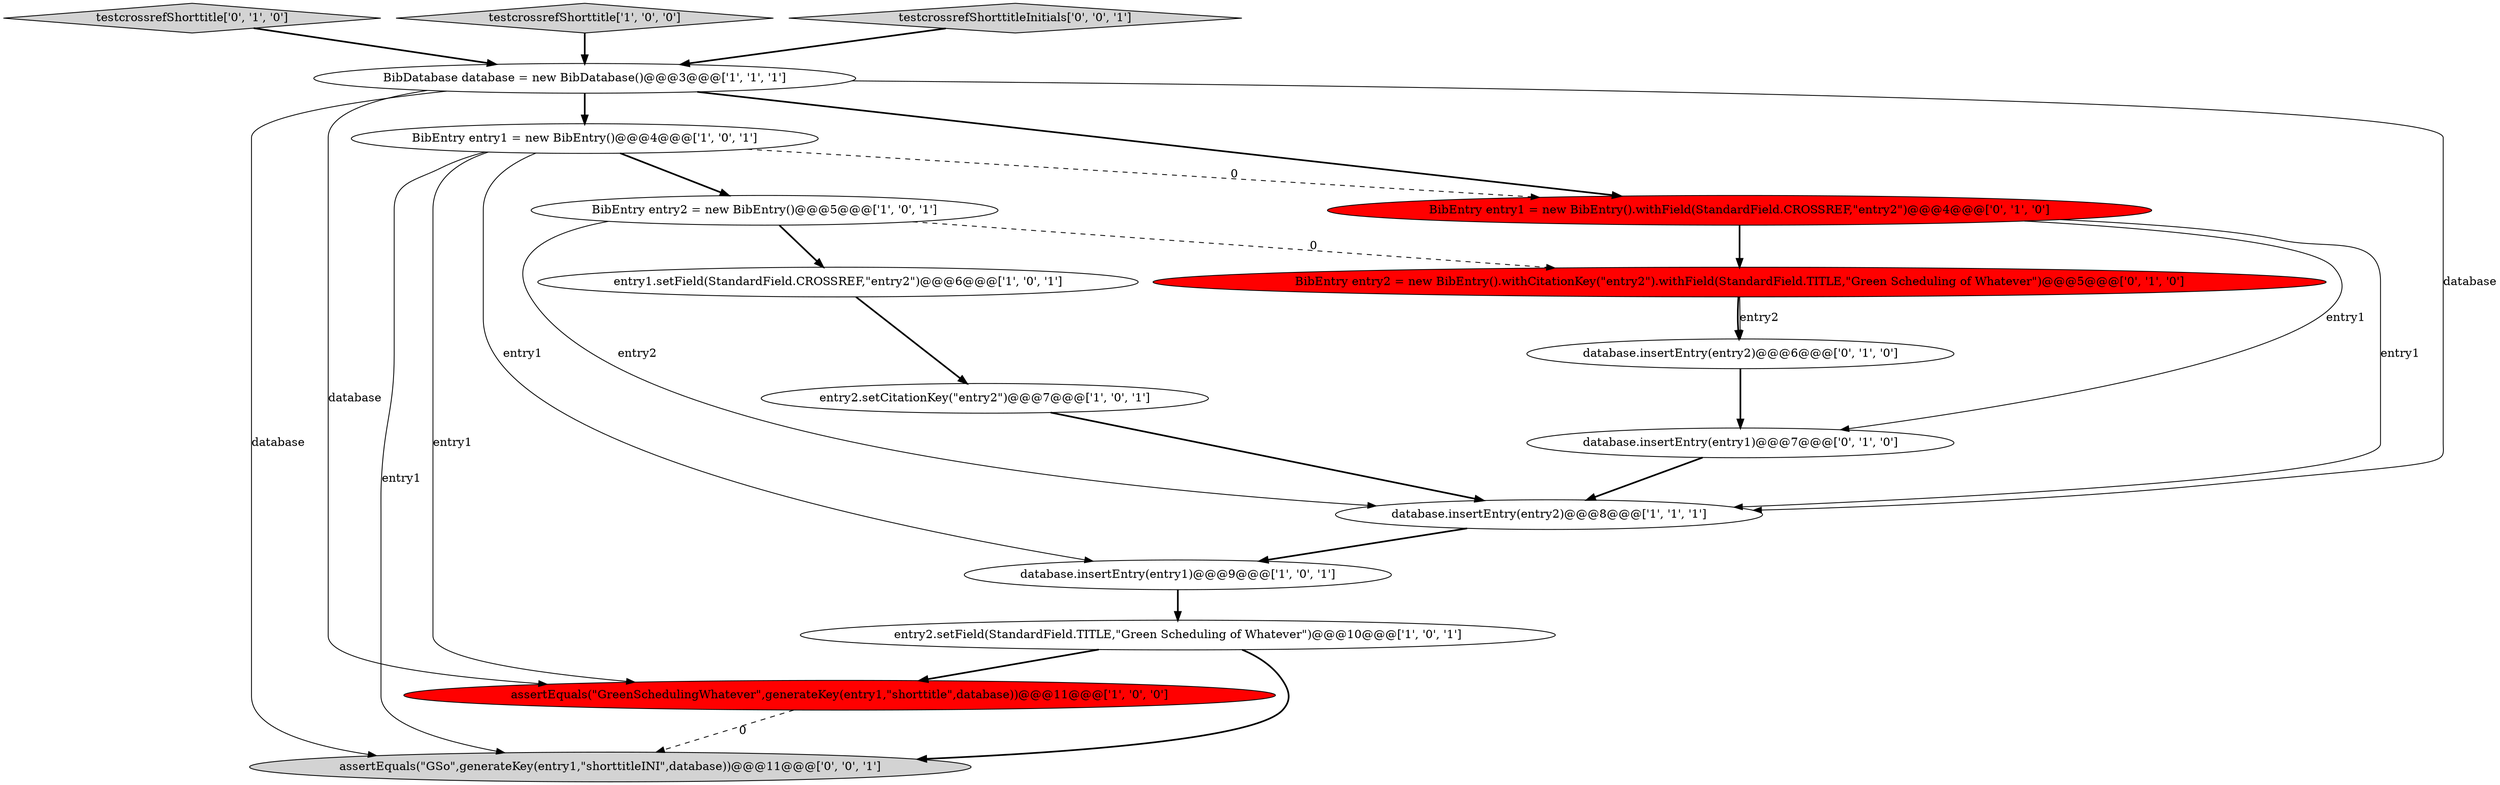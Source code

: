 digraph {
0 [style = filled, label = "entry2.setCitationKey(\"entry2\")@@@7@@@['1', '0', '1']", fillcolor = white, shape = ellipse image = "AAA0AAABBB1BBB"];
16 [style = filled, label = "assertEquals(\"GSo\",generateKey(entry1,\"shorttitleINI\",database))@@@11@@@['0', '0', '1']", fillcolor = lightgray, shape = ellipse image = "AAA0AAABBB3BBB"];
3 [style = filled, label = "BibDatabase database = new BibDatabase()@@@3@@@['1', '1', '1']", fillcolor = white, shape = ellipse image = "AAA0AAABBB1BBB"];
4 [style = filled, label = "BibEntry entry1 = new BibEntry()@@@4@@@['1', '0', '1']", fillcolor = white, shape = ellipse image = "AAA0AAABBB1BBB"];
9 [style = filled, label = "database.insertEntry(entry1)@@@9@@@['1', '0', '1']", fillcolor = white, shape = ellipse image = "AAA0AAABBB1BBB"];
10 [style = filled, label = "database.insertEntry(entry1)@@@7@@@['0', '1', '0']", fillcolor = white, shape = ellipse image = "AAA0AAABBB2BBB"];
6 [style = filled, label = "BibEntry entry2 = new BibEntry()@@@5@@@['1', '0', '1']", fillcolor = white, shape = ellipse image = "AAA0AAABBB1BBB"];
13 [style = filled, label = "testcrossrefShorttitle['0', '1', '0']", fillcolor = lightgray, shape = diamond image = "AAA0AAABBB2BBB"];
1 [style = filled, label = "database.insertEntry(entry2)@@@8@@@['1', '1', '1']", fillcolor = white, shape = ellipse image = "AAA0AAABBB1BBB"];
2 [style = filled, label = "testcrossrefShorttitle['1', '0', '0']", fillcolor = lightgray, shape = diamond image = "AAA0AAABBB1BBB"];
5 [style = filled, label = "assertEquals(\"GreenSchedulingWhatever\",generateKey(entry1,\"shorttitle\",database))@@@11@@@['1', '0', '0']", fillcolor = red, shape = ellipse image = "AAA1AAABBB1BBB"];
8 [style = filled, label = "entry2.setField(StandardField.TITLE,\"Green Scheduling of Whatever\")@@@10@@@['1', '0', '1']", fillcolor = white, shape = ellipse image = "AAA0AAABBB1BBB"];
11 [style = filled, label = "BibEntry entry1 = new BibEntry().withField(StandardField.CROSSREF,\"entry2\")@@@4@@@['0', '1', '0']", fillcolor = red, shape = ellipse image = "AAA1AAABBB2BBB"];
14 [style = filled, label = "database.insertEntry(entry2)@@@6@@@['0', '1', '0']", fillcolor = white, shape = ellipse image = "AAA0AAABBB2BBB"];
15 [style = filled, label = "testcrossrefShorttitleInitials['0', '0', '1']", fillcolor = lightgray, shape = diamond image = "AAA0AAABBB3BBB"];
12 [style = filled, label = "BibEntry entry2 = new BibEntry().withCitationKey(\"entry2\").withField(StandardField.TITLE,\"Green Scheduling of Whatever\")@@@5@@@['0', '1', '0']", fillcolor = red, shape = ellipse image = "AAA1AAABBB2BBB"];
7 [style = filled, label = "entry1.setField(StandardField.CROSSREF,\"entry2\")@@@6@@@['1', '0', '1']", fillcolor = white, shape = ellipse image = "AAA0AAABBB1BBB"];
8->16 [style = bold, label=""];
4->9 [style = solid, label="entry1"];
3->1 [style = solid, label="database"];
4->6 [style = bold, label=""];
11->10 [style = solid, label="entry1"];
2->3 [style = bold, label=""];
4->5 [style = solid, label="entry1"];
3->11 [style = bold, label=""];
14->10 [style = bold, label=""];
7->0 [style = bold, label=""];
11->12 [style = bold, label=""];
9->8 [style = bold, label=""];
15->3 [style = bold, label=""];
3->4 [style = bold, label=""];
1->9 [style = bold, label=""];
3->16 [style = solid, label="database"];
6->12 [style = dashed, label="0"];
3->5 [style = solid, label="database"];
5->16 [style = dashed, label="0"];
8->5 [style = bold, label=""];
13->3 [style = bold, label=""];
0->1 [style = bold, label=""];
12->14 [style = bold, label=""];
4->16 [style = solid, label="entry1"];
12->14 [style = solid, label="entry2"];
11->1 [style = solid, label="entry1"];
6->1 [style = solid, label="entry2"];
4->11 [style = dashed, label="0"];
6->7 [style = bold, label=""];
10->1 [style = bold, label=""];
}
